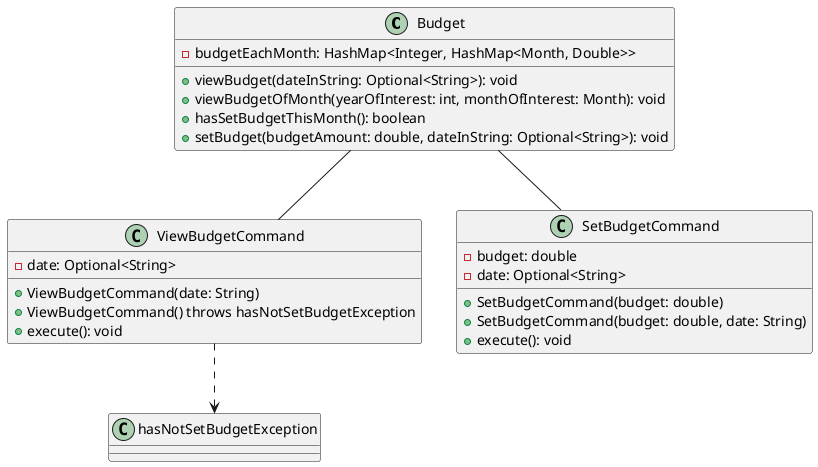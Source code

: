 @startuml
class Budget {
  - budgetEachMonth: HashMap<Integer, HashMap<Month, Double>>
  + viewBudget(dateInString: Optional<String>): void
  + viewBudgetOfMonth(yearOfInterest: int, monthOfInterest: Month): void
  + hasSetBudgetThisMonth(): boolean
  + setBudget(budgetAmount: double, dateInString: Optional<String>): void
}

class ViewBudgetCommand {
  - date: Optional<String>
  + ViewBudgetCommand(date: String)
  + ViewBudgetCommand() throws hasNotSetBudgetException
  + execute(): void
}

class SetBudgetCommand {
  - budget: double
  - date: Optional<String>
  + SetBudgetCommand(budget: double)
  + SetBudgetCommand(budget: double, date: String)
  + execute(): void
}

class hasNotSetBudgetException {
}

Budget -- ViewBudgetCommand
Budget -- SetBudgetCommand
ViewBudgetCommand ..> hasNotSetBudgetException
@enduml
